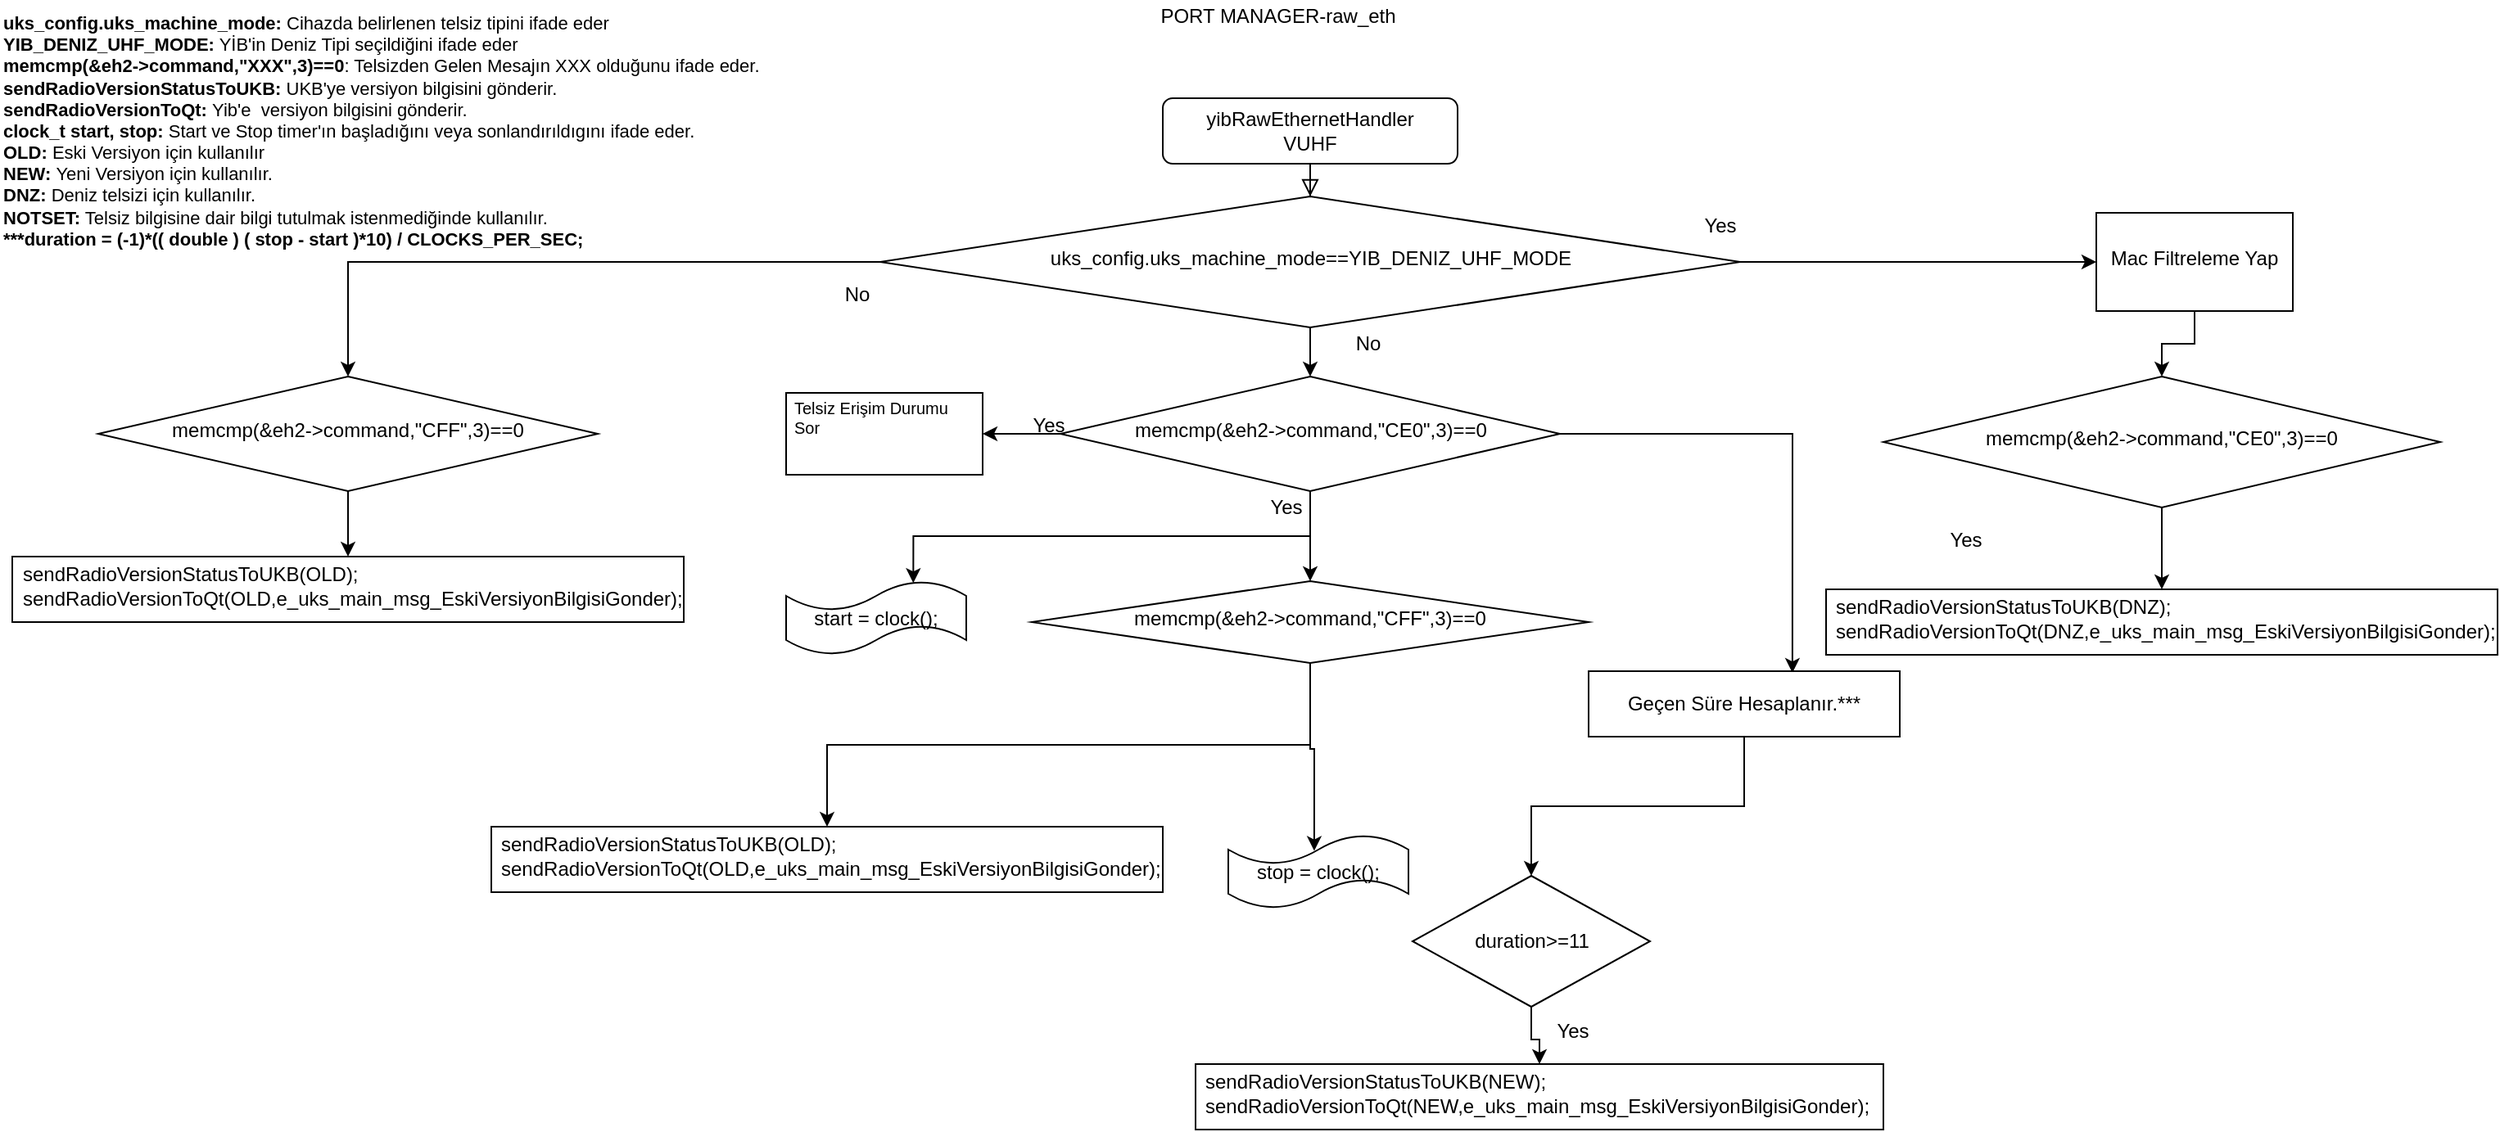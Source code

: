 <mxfile version="13.10.5" type="github">
  <diagram id="C5RBs43oDa-KdzZeNtuy" name="Page-1">
    <mxGraphModel dx="2439" dy="946" grid="1" gridSize="10" guides="1" tooltips="1" connect="1" arrows="1" fold="1" page="1" pageScale="1" pageWidth="827" pageHeight="1169" math="0" shadow="0">
      <root>
        <mxCell id="WIyWlLk6GJQsqaUBKTNV-0" />
        <mxCell id="WIyWlLk6GJQsqaUBKTNV-1" parent="WIyWlLk6GJQsqaUBKTNV-0" />
        <mxCell id="WIyWlLk6GJQsqaUBKTNV-2" value="" style="rounded=0;html=1;jettySize=auto;orthogonalLoop=1;fontSize=11;endArrow=block;endFill=0;endSize=8;strokeWidth=1;shadow=0;labelBackgroundColor=none;edgeStyle=orthogonalEdgeStyle;" parent="WIyWlLk6GJQsqaUBKTNV-1" source="WIyWlLk6GJQsqaUBKTNV-3" target="WIyWlLk6GJQsqaUBKTNV-6" edge="1">
          <mxGeometry relative="1" as="geometry" />
        </mxCell>
        <mxCell id="WIyWlLk6GJQsqaUBKTNV-3" value="yibRawEthernetHandler&lt;br&gt;VUHF" style="rounded=1;whiteSpace=wrap;html=1;fontSize=12;glass=0;strokeWidth=1;shadow=0;" parent="WIyWlLk6GJQsqaUBKTNV-1" vertex="1">
          <mxGeometry x="30" y="70" width="180" height="40" as="geometry" />
        </mxCell>
        <mxCell id="jP-EISZB1VG3m62fGDjf-12" value="" style="edgeStyle=orthogonalEdgeStyle;rounded=0;orthogonalLoop=1;jettySize=auto;html=1;" edge="1" parent="WIyWlLk6GJQsqaUBKTNV-1" source="WIyWlLk6GJQsqaUBKTNV-6" target="jP-EISZB1VG3m62fGDjf-11">
          <mxGeometry relative="1" as="geometry" />
        </mxCell>
        <mxCell id="jP-EISZB1VG3m62fGDjf-24" value="" style="edgeStyle=orthogonalEdgeStyle;rounded=0;orthogonalLoop=1;jettySize=auto;html=1;" edge="1" parent="WIyWlLk6GJQsqaUBKTNV-1" source="WIyWlLk6GJQsqaUBKTNV-6" target="jP-EISZB1VG3m62fGDjf-23">
          <mxGeometry relative="1" as="geometry" />
        </mxCell>
        <mxCell id="jP-EISZB1VG3m62fGDjf-68" style="edgeStyle=orthogonalEdgeStyle;rounded=0;orthogonalLoop=1;jettySize=auto;html=1;entryX=0.5;entryY=0;entryDx=0;entryDy=0;" edge="1" parent="WIyWlLk6GJQsqaUBKTNV-1" source="WIyWlLk6GJQsqaUBKTNV-6" target="jP-EISZB1VG3m62fGDjf-67">
          <mxGeometry relative="1" as="geometry" />
        </mxCell>
        <mxCell id="WIyWlLk6GJQsqaUBKTNV-6" value="&lt;div align=&quot;justify&quot;&gt;uks_config.uks_machine_mode==YIB_DENIZ_UHF_MODE &lt;font style=&quot;font-size: 7px&quot;&gt;&lt;br&gt;&lt;/font&gt;&lt;/div&gt;" style="rhombus;whiteSpace=wrap;html=1;shadow=0;fontFamily=Helvetica;fontSize=12;align=center;strokeWidth=1;spacing=6;spacingTop=-4;" parent="WIyWlLk6GJQsqaUBKTNV-1" vertex="1">
          <mxGeometry x="-142.5" y="130" width="525" height="80" as="geometry" />
        </mxCell>
        <mxCell id="jP-EISZB1VG3m62fGDjf-5" value="PORT MANAGER-raw_eth" style="text;html=1;align=center;verticalAlign=middle;resizable=0;points=[];autosize=1;" vertex="1" parent="WIyWlLk6GJQsqaUBKTNV-1">
          <mxGeometry x="20" y="10" width="160" height="20" as="geometry" />
        </mxCell>
        <mxCell id="jP-EISZB1VG3m62fGDjf-17" value="" style="edgeStyle=orthogonalEdgeStyle;rounded=0;orthogonalLoop=1;jettySize=auto;html=1;" edge="1" parent="WIyWlLk6GJQsqaUBKTNV-1" source="jP-EISZB1VG3m62fGDjf-11" target="jP-EISZB1VG3m62fGDjf-16">
          <mxGeometry relative="1" as="geometry" />
        </mxCell>
        <mxCell id="jP-EISZB1VG3m62fGDjf-11" value="Mac Filtreleme Yap" style="whiteSpace=wrap;html=1;shadow=0;strokeWidth=1;spacing=6;spacingTop=-4;" vertex="1" parent="WIyWlLk6GJQsqaUBKTNV-1">
          <mxGeometry x="600" y="140" width="120" height="60" as="geometry" />
        </mxCell>
        <mxCell id="jP-EISZB1VG3m62fGDjf-13" value="&lt;div&gt;Yes&lt;/div&gt;&lt;div&gt;&lt;br&gt;&lt;/div&gt;" style="text;html=1;align=center;verticalAlign=middle;resizable=0;points=[];autosize=1;" vertex="1" parent="WIyWlLk6GJQsqaUBKTNV-1">
          <mxGeometry x="350" y="140" width="40" height="30" as="geometry" />
        </mxCell>
        <mxCell id="jP-EISZB1VG3m62fGDjf-21" value="" style="edgeStyle=orthogonalEdgeStyle;rounded=0;orthogonalLoop=1;jettySize=auto;html=1;" edge="1" parent="WIyWlLk6GJQsqaUBKTNV-1" source="jP-EISZB1VG3m62fGDjf-16" target="jP-EISZB1VG3m62fGDjf-20">
          <mxGeometry relative="1" as="geometry" />
        </mxCell>
        <mxCell id="jP-EISZB1VG3m62fGDjf-16" value="memcmp(&amp;amp;eh2-&amp;gt;command,&quot;CE0&quot;,3)==0" style="rhombus;whiteSpace=wrap;html=1;shadow=0;strokeWidth=1;spacing=6;spacingTop=-4;" vertex="1" parent="WIyWlLk6GJQsqaUBKTNV-1">
          <mxGeometry x="470" y="240" width="340" height="80" as="geometry" />
        </mxCell>
        <mxCell id="jP-EISZB1VG3m62fGDjf-20" value="&lt;div align=&quot;left&quot;&gt;sendRadioVersionStatusToUKB(DNZ);&amp;nbsp;&amp;nbsp; &amp;nbsp;&amp;nbsp;&amp;nbsp;&amp;nbsp; &amp;nbsp;&amp;nbsp;&amp;nbsp; &amp;nbsp;&amp;nbsp;&amp;nbsp; &amp;nbsp;&amp;nbsp;&amp;nbsp; sendRadioVersionToQt(DNZ,e_uks_main_msg_EskiVersiyonBilgisiGonder);&lt;/div&gt;" style="whiteSpace=wrap;html=1;shadow=0;strokeWidth=1;spacing=6;spacingTop=-4;align=left;" vertex="1" parent="WIyWlLk6GJQsqaUBKTNV-1">
          <mxGeometry x="435" y="370" width="410" height="40" as="geometry" />
        </mxCell>
        <mxCell id="jP-EISZB1VG3m62fGDjf-22" value="Yes" style="text;html=1;align=center;verticalAlign=middle;resizable=0;points=[];autosize=1;" vertex="1" parent="WIyWlLk6GJQsqaUBKTNV-1">
          <mxGeometry x="500" y="330" width="40" height="20" as="geometry" />
        </mxCell>
        <mxCell id="jP-EISZB1VG3m62fGDjf-34" style="edgeStyle=orthogonalEdgeStyle;rounded=0;orthogonalLoop=1;jettySize=auto;html=1;" edge="1" parent="WIyWlLk6GJQsqaUBKTNV-1" source="jP-EISZB1VG3m62fGDjf-23" target="jP-EISZB1VG3m62fGDjf-26">
          <mxGeometry relative="1" as="geometry" />
        </mxCell>
        <mxCell id="jP-EISZB1VG3m62fGDjf-40" style="edgeStyle=orthogonalEdgeStyle;rounded=0;orthogonalLoop=1;jettySize=auto;html=1;" edge="1" parent="WIyWlLk6GJQsqaUBKTNV-1" source="jP-EISZB1VG3m62fGDjf-23" target="jP-EISZB1VG3m62fGDjf-39">
          <mxGeometry relative="1" as="geometry" />
        </mxCell>
        <mxCell id="jP-EISZB1VG3m62fGDjf-46" style="edgeStyle=orthogonalEdgeStyle;rounded=0;orthogonalLoop=1;jettySize=auto;html=1;exitX=0.5;exitY=1;exitDx=0;exitDy=0;entryX=0.706;entryY=0.025;entryDx=0;entryDy=0;entryPerimeter=0;" edge="1" parent="WIyWlLk6GJQsqaUBKTNV-1" source="jP-EISZB1VG3m62fGDjf-23" target="jP-EISZB1VG3m62fGDjf-37">
          <mxGeometry relative="1" as="geometry" />
        </mxCell>
        <mxCell id="jP-EISZB1VG3m62fGDjf-72" style="edgeStyle=orthogonalEdgeStyle;rounded=0;orthogonalLoop=1;jettySize=auto;html=1;entryX=0.655;entryY=0.026;entryDx=0;entryDy=0;entryPerimeter=0;" edge="1" parent="WIyWlLk6GJQsqaUBKTNV-1" source="jP-EISZB1VG3m62fGDjf-23" target="jP-EISZB1VG3m62fGDjf-55">
          <mxGeometry relative="1" as="geometry" />
        </mxCell>
        <mxCell id="jP-EISZB1VG3m62fGDjf-23" value="memcmp(&amp;amp;eh2-&amp;gt;command,&quot;CE0&quot;,3)==0" style="rhombus;whiteSpace=wrap;html=1;shadow=0;strokeWidth=1;spacing=6;spacingTop=-4;" vertex="1" parent="WIyWlLk6GJQsqaUBKTNV-1">
          <mxGeometry x="-32.5" y="240" width="305" height="70" as="geometry" />
        </mxCell>
        <mxCell id="jP-EISZB1VG3m62fGDjf-25" value="No" style="text;html=1;align=center;verticalAlign=middle;resizable=0;points=[];autosize=1;" vertex="1" parent="WIyWlLk6GJQsqaUBKTNV-1">
          <mxGeometry x="140" y="210" width="30" height="20" as="geometry" />
        </mxCell>
        <mxCell id="jP-EISZB1VG3m62fGDjf-26" value="&lt;div style=&quot;font-size: 10px&quot; align=&quot;left&quot;&gt;Telsiz Erişim Durumu Sor&lt;/div&gt;&lt;div&gt;&lt;br&gt;&lt;/div&gt;" style="whiteSpace=wrap;html=1;shadow=0;strokeWidth=1;spacing=6;spacingTop=-4;" vertex="1" parent="WIyWlLk6GJQsqaUBKTNV-1">
          <mxGeometry x="-200" y="250" width="120" height="50" as="geometry" />
        </mxCell>
        <mxCell id="jP-EISZB1VG3m62fGDjf-28" style="edgeStyle=orthogonalEdgeStyle;rounded=0;orthogonalLoop=1;jettySize=auto;html=1;exitX=0.5;exitY=1;exitDx=0;exitDy=0;" edge="1" parent="WIyWlLk6GJQsqaUBKTNV-1" source="jP-EISZB1VG3m62fGDjf-26" target="jP-EISZB1VG3m62fGDjf-26">
          <mxGeometry relative="1" as="geometry" />
        </mxCell>
        <mxCell id="jP-EISZB1VG3m62fGDjf-30" value="Yes" style="text;html=1;align=center;verticalAlign=middle;resizable=0;points=[];autosize=1;" vertex="1" parent="WIyWlLk6GJQsqaUBKTNV-1">
          <mxGeometry x="85" y="310" width="40" height="20" as="geometry" />
        </mxCell>
        <mxCell id="jP-EISZB1VG3m62fGDjf-37" value="start = clock();" style="shape=tape;whiteSpace=wrap;html=1;" vertex="1" parent="WIyWlLk6GJQsqaUBKTNV-1">
          <mxGeometry x="-200" y="365" width="110" height="45" as="geometry" />
        </mxCell>
        <mxCell id="jP-EISZB1VG3m62fGDjf-48" style="edgeStyle=orthogonalEdgeStyle;rounded=0;orthogonalLoop=1;jettySize=auto;html=1;entryX=0.477;entryY=0.217;entryDx=0;entryDy=0;entryPerimeter=0;" edge="1" parent="WIyWlLk6GJQsqaUBKTNV-1" source="jP-EISZB1VG3m62fGDjf-39" target="jP-EISZB1VG3m62fGDjf-43">
          <mxGeometry relative="1" as="geometry" />
        </mxCell>
        <mxCell id="jP-EISZB1VG3m62fGDjf-50" style="edgeStyle=orthogonalEdgeStyle;rounded=0;orthogonalLoop=1;jettySize=auto;html=1;entryX=0.5;entryY=0;entryDx=0;entryDy=0;" edge="1" parent="WIyWlLk6GJQsqaUBKTNV-1" source="jP-EISZB1VG3m62fGDjf-39" target="jP-EISZB1VG3m62fGDjf-49">
          <mxGeometry relative="1" as="geometry" />
        </mxCell>
        <mxCell id="jP-EISZB1VG3m62fGDjf-39" value="memcmp(&amp;amp;eh2-&amp;gt;command,&quot;CFF&quot;,3)==0" style="rhombus;whiteSpace=wrap;html=1;shadow=0;strokeWidth=1;spacing=6;spacingTop=-4;" vertex="1" parent="WIyWlLk6GJQsqaUBKTNV-1">
          <mxGeometry x="-50" y="365" width="340" height="50" as="geometry" />
        </mxCell>
        <mxCell id="jP-EISZB1VG3m62fGDjf-43" value="stop = clock();" style="shape=tape;whiteSpace=wrap;html=1;" vertex="1" parent="WIyWlLk6GJQsqaUBKTNV-1">
          <mxGeometry x="70" y="520" width="110" height="45" as="geometry" />
        </mxCell>
        <mxCell id="jP-EISZB1VG3m62fGDjf-49" value="&lt;div align=&quot;left&quot;&gt;sendRadioVersionStatusToUKB(OLD);&amp;nbsp;&amp;nbsp; &amp;nbsp;&amp;nbsp;&amp;nbsp;&amp;nbsp; &amp;nbsp;&amp;nbsp;&amp;nbsp; &amp;nbsp;&amp;nbsp;&amp;nbsp; &amp;nbsp;&amp;nbsp;&amp;nbsp; sendRadioVersionToQt(OLD,e_uks_main_msg_EskiVersiyonBilgisiGonder);&lt;/div&gt;" style="whiteSpace=wrap;html=1;shadow=0;strokeWidth=1;spacing=6;spacingTop=-4;align=left;" vertex="1" parent="WIyWlLk6GJQsqaUBKTNV-1">
          <mxGeometry x="-380" y="515" width="410" height="40" as="geometry" />
        </mxCell>
        <mxCell id="jP-EISZB1VG3m62fGDjf-51" value="&lt;div style=&quot;font-size: 11px&quot; align=&quot;left&quot;&gt;&lt;font style=&quot;font-size: 11px&quot;&gt;&lt;b&gt;uks_config.uks_machine_mode: &lt;/b&gt;Cihazda belirlenen telsiz tipini ifade eder&lt;/font&gt;&lt;/div&gt;&lt;div style=&quot;font-size: 11px&quot; align=&quot;left&quot;&gt;&lt;font style=&quot;font-size: 11px&quot;&gt;&lt;b&gt;YIB_DENIZ_UHF_MODE:&lt;/b&gt; YİB&#39;in Deniz Tipi seçildiğini ifade eder&lt;br&gt;&lt;b&gt;memcmp(&amp;amp;eh2-&amp;gt;command,&quot;XXX&quot;,3)==0&lt;/b&gt;: Telsizden Gelen Mesajın XXX olduğunu ifade eder.&lt;br&gt;&lt;/font&gt;&lt;font style=&quot;font-size: 11px&quot;&gt;&lt;b&gt;sendRadioVersionStatusToUKB:&lt;/b&gt; UKB&#39;ye versiyon bilgisini gönderir. &lt;br&gt;&lt;/font&gt;&lt;b&gt;&lt;font style=&quot;font-size: 11px&quot;&gt;sendRadioVersionToQt: &lt;/font&gt;&lt;/b&gt;&lt;font style=&quot;font-size: 11px&quot;&gt;Yib&#39;e&amp;nbsp; versiyon bilgisini gönderir. &lt;/font&gt;&lt;b&gt;&lt;font style=&quot;font-size: 11px&quot;&gt;&lt;br&gt;clock_t start, stop: &lt;/font&gt;&lt;/b&gt;&lt;font style=&quot;font-size: 11px&quot;&gt;Start ve Stop timer&#39;ın başladığını veya sonlandırıldıgını ifade eder.&lt;/font&gt;&lt;b&gt;&lt;font style=&quot;font-size: 11px&quot;&gt;&lt;br&gt;OLD: &lt;/font&gt;&lt;/b&gt;&lt;font style=&quot;font-size: 11px&quot;&gt;Eski Versiyon için kullanılır&lt;/font&gt;&lt;b&gt;&lt;font style=&quot;font-size: 11px&quot;&gt;&lt;br&gt;NEW: &lt;/font&gt;&lt;/b&gt;&lt;font style=&quot;font-size: 11px&quot;&gt;Yeni Versiyon için kullanılır.&lt;/font&gt;&lt;b&gt;&lt;font style=&quot;font-size: 11px&quot;&gt;&lt;br&gt;DNZ:&lt;/font&gt;&lt;/b&gt;&lt;font style=&quot;font-size: 11px&quot;&gt; Deniz telsizi için kullanılır.&lt;/font&gt;&lt;b&gt;&lt;font style=&quot;font-size: 11px&quot;&gt;&lt;br&gt;NOTSET:&lt;/font&gt;&lt;/b&gt;&lt;font style=&quot;font-size: 11px&quot;&gt; Telsiz bilgisine dair bilgi tutulmak istenmediğinde kullanılır. &lt;/font&gt;&lt;b&gt;&lt;font style=&quot;font-size: 11px&quot;&gt;&lt;br&gt;***duration = (-1)*(( double ) ( stop - start )*10) / CLOCKS_PER_SEC;&lt;br&gt;&lt;/font&gt;&lt;/b&gt;&lt;/div&gt;" style="text;html=1;align=left;verticalAlign=middle;resizable=0;points=[];autosize=1;" vertex="1" parent="WIyWlLk6GJQsqaUBKTNV-1">
          <mxGeometry x="-680" y="10" width="480" height="160" as="geometry" />
        </mxCell>
        <mxCell id="jP-EISZB1VG3m62fGDjf-52" value="Yes" style="text;html=1;align=center;verticalAlign=middle;resizable=0;points=[];autosize=1;" vertex="1" parent="WIyWlLk6GJQsqaUBKTNV-1">
          <mxGeometry x="-60" y="260" width="40" height="20" as="geometry" />
        </mxCell>
        <mxCell id="jP-EISZB1VG3m62fGDjf-59" value="" style="edgeStyle=orthogonalEdgeStyle;rounded=0;orthogonalLoop=1;jettySize=auto;html=1;" edge="1" parent="WIyWlLk6GJQsqaUBKTNV-1" source="jP-EISZB1VG3m62fGDjf-55" target="jP-EISZB1VG3m62fGDjf-58">
          <mxGeometry relative="1" as="geometry" />
        </mxCell>
        <mxCell id="jP-EISZB1VG3m62fGDjf-55" value="Geçen Süre Hesaplanır.***" style="whiteSpace=wrap;html=1;" vertex="1" parent="WIyWlLk6GJQsqaUBKTNV-1">
          <mxGeometry x="290" y="420" width="190" height="40" as="geometry" />
        </mxCell>
        <mxCell id="jP-EISZB1VG3m62fGDjf-64" value="" style="edgeStyle=orthogonalEdgeStyle;rounded=0;orthogonalLoop=1;jettySize=auto;html=1;" edge="1" parent="WIyWlLk6GJQsqaUBKTNV-1" source="jP-EISZB1VG3m62fGDjf-58" target="jP-EISZB1VG3m62fGDjf-63">
          <mxGeometry relative="1" as="geometry" />
        </mxCell>
        <mxCell id="jP-EISZB1VG3m62fGDjf-58" value="duration&gt;=11" style="rhombus;whiteSpace=wrap;html=1;" vertex="1" parent="WIyWlLk6GJQsqaUBKTNV-1">
          <mxGeometry x="182.5" y="545" width="145" height="80" as="geometry" />
        </mxCell>
        <mxCell id="jP-EISZB1VG3m62fGDjf-62" value="Yes" style="text;html=1;align=center;verticalAlign=middle;resizable=0;points=[];autosize=1;" vertex="1" parent="WIyWlLk6GJQsqaUBKTNV-1">
          <mxGeometry x="260" y="630" width="40" height="20" as="geometry" />
        </mxCell>
        <mxCell id="jP-EISZB1VG3m62fGDjf-63" value="&lt;div align=&quot;left&quot;&gt;sendRadioVersionStatusToUKB(NEW);&amp;nbsp;&amp;nbsp; &amp;nbsp;&amp;nbsp;&amp;nbsp;&amp;nbsp; &amp;nbsp;&amp;nbsp;&amp;nbsp; &amp;nbsp;&amp;nbsp;&amp;nbsp; &amp;nbsp;&amp;nbsp;&amp;nbsp; sendRadioVersionToQt(NEW,e_uks_main_msg_EskiVersiyonBilgisiGonder);&lt;/div&gt;" style="whiteSpace=wrap;html=1;shadow=0;strokeWidth=1;spacing=6;spacingTop=-4;align=left;" vertex="1" parent="WIyWlLk6GJQsqaUBKTNV-1">
          <mxGeometry x="50" y="660" width="420" height="40" as="geometry" />
        </mxCell>
        <mxCell id="jP-EISZB1VG3m62fGDjf-71" value="" style="edgeStyle=orthogonalEdgeStyle;rounded=0;orthogonalLoop=1;jettySize=auto;html=1;" edge="1" parent="WIyWlLk6GJQsqaUBKTNV-1" source="jP-EISZB1VG3m62fGDjf-67" target="jP-EISZB1VG3m62fGDjf-70">
          <mxGeometry relative="1" as="geometry" />
        </mxCell>
        <mxCell id="jP-EISZB1VG3m62fGDjf-67" value="memcmp(&amp;amp;eh2-&amp;gt;command,&quot;CFF&quot;,3)==0" style="rhombus;whiteSpace=wrap;html=1;shadow=0;strokeWidth=1;spacing=6;spacingTop=-4;" vertex="1" parent="WIyWlLk6GJQsqaUBKTNV-1">
          <mxGeometry x="-620" y="240" width="305" height="70" as="geometry" />
        </mxCell>
        <mxCell id="jP-EISZB1VG3m62fGDjf-69" value="No" style="text;html=1;align=center;verticalAlign=middle;resizable=0;points=[];autosize=1;" vertex="1" parent="WIyWlLk6GJQsqaUBKTNV-1">
          <mxGeometry x="-172.5" y="180" width="30" height="20" as="geometry" />
        </mxCell>
        <mxCell id="jP-EISZB1VG3m62fGDjf-70" value="&lt;div align=&quot;left&quot;&gt;sendRadioVersionStatusToUKB(OLD);&amp;nbsp;&amp;nbsp; &amp;nbsp;&amp;nbsp;&amp;nbsp;&amp;nbsp; &amp;nbsp;&amp;nbsp;&amp;nbsp; &amp;nbsp;&amp;nbsp;&amp;nbsp; &amp;nbsp;&amp;nbsp;&amp;nbsp; sendRadioVersionToQt(OLD,e_uks_main_msg_EskiVersiyonBilgisiGonder);&lt;/div&gt;" style="whiteSpace=wrap;html=1;shadow=0;strokeWidth=1;spacing=6;spacingTop=-4;align=left;" vertex="1" parent="WIyWlLk6GJQsqaUBKTNV-1">
          <mxGeometry x="-672.5" y="350" width="410" height="40" as="geometry" />
        </mxCell>
      </root>
    </mxGraphModel>
  </diagram>
</mxfile>
